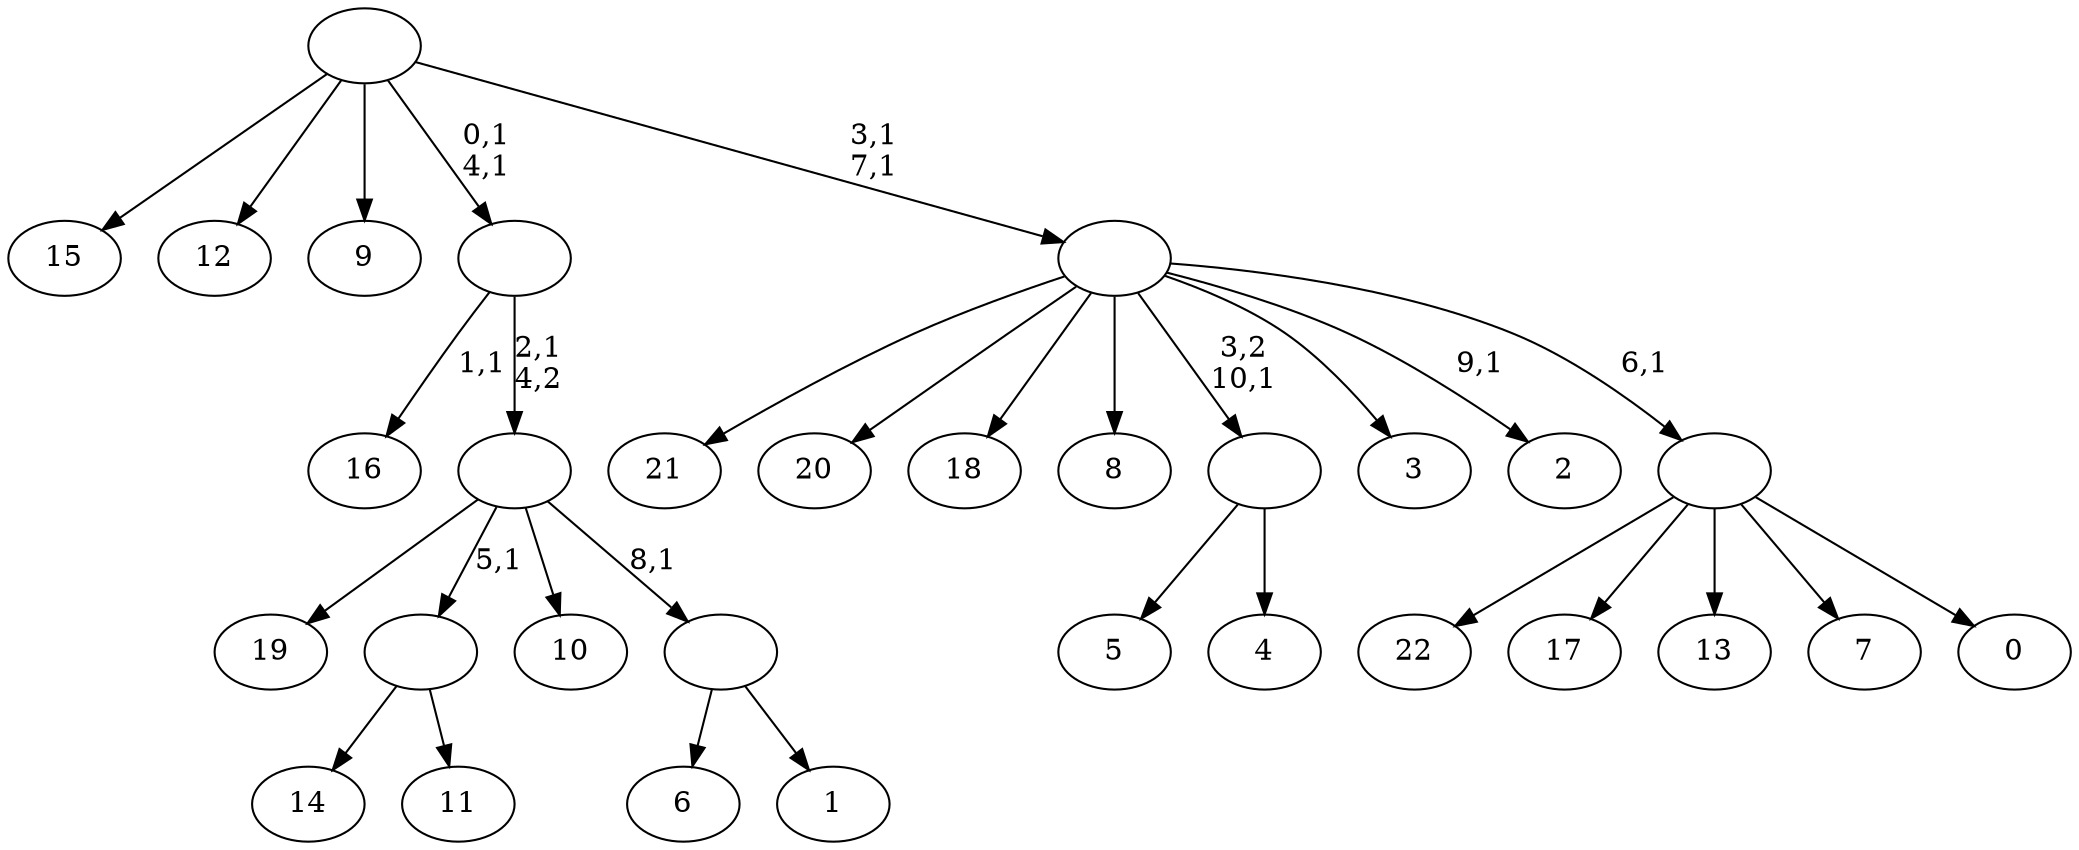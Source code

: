 digraph T {
	34 [label="22"]
	33 [label="21"]
	32 [label="20"]
	31 [label="19"]
	30 [label="18"]
	29 [label="17"]
	28 [label="16"]
	26 [label="15"]
	25 [label="14"]
	24 [label="13"]
	23 [label="12"]
	22 [label="11"]
	21 [label=""]
	20 [label="10"]
	19 [label="9"]
	18 [label="8"]
	17 [label="7"]
	16 [label="6"]
	15 [label="5"]
	14 [label="4"]
	13 [label=""]
	12 [label="3"]
	11 [label="2"]
	9 [label="1"]
	8 [label=""]
	7 [label=""]
	6 [label=""]
	4 [label="0"]
	3 [label=""]
	2 [label=""]
	0 [label=""]
	21 -> 25 [label=""]
	21 -> 22 [label=""]
	13 -> 15 [label=""]
	13 -> 14 [label=""]
	8 -> 16 [label=""]
	8 -> 9 [label=""]
	7 -> 31 [label=""]
	7 -> 21 [label="5,1"]
	7 -> 20 [label=""]
	7 -> 8 [label="8,1"]
	6 -> 28 [label="1,1"]
	6 -> 7 [label="2,1\n4,2"]
	3 -> 34 [label=""]
	3 -> 29 [label=""]
	3 -> 24 [label=""]
	3 -> 17 [label=""]
	3 -> 4 [label=""]
	2 -> 11 [label="9,1"]
	2 -> 33 [label=""]
	2 -> 32 [label=""]
	2 -> 30 [label=""]
	2 -> 18 [label=""]
	2 -> 13 [label="3,2\n10,1"]
	2 -> 12 [label=""]
	2 -> 3 [label="6,1"]
	0 -> 2 [label="3,1\n7,1"]
	0 -> 6 [label="0,1\n4,1"]
	0 -> 26 [label=""]
	0 -> 23 [label=""]
	0 -> 19 [label=""]
}
